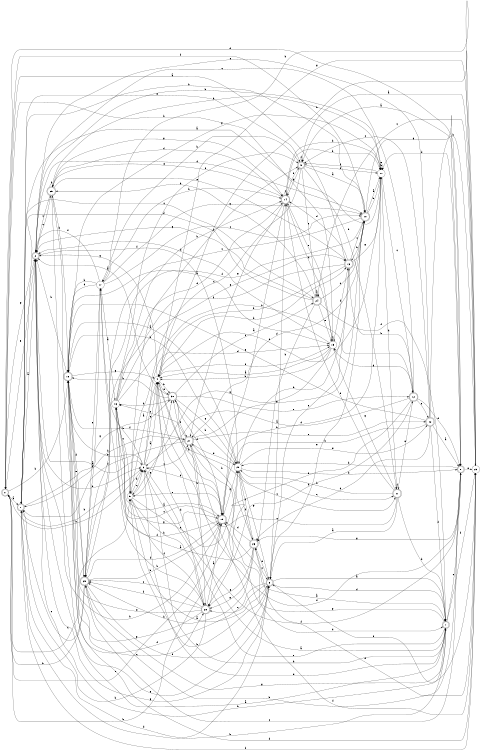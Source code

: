 digraph n25_8 {
__start0 [label="" shape="none"];

rankdir=LR;
size="8,5";

s0 [style="rounded,filled", color="black", fillcolor="white" shape="doublecircle", label="0"];
s1 [style="rounded,filled", color="black", fillcolor="white" shape="doublecircle", label="1"];
s2 [style="rounded,filled", color="black", fillcolor="white" shape="doublecircle", label="2"];
s3 [style="filled", color="black", fillcolor="white" shape="circle", label="3"];
s4 [style="filled", color="black", fillcolor="white" shape="circle", label="4"];
s5 [style="filled", color="black", fillcolor="white" shape="circle", label="5"];
s6 [style="rounded,filled", color="black", fillcolor="white" shape="doublecircle", label="6"];
s7 [style="rounded,filled", color="black", fillcolor="white" shape="doublecircle", label="7"];
s8 [style="rounded,filled", color="black", fillcolor="white" shape="doublecircle", label="8"];
s9 [style="rounded,filled", color="black", fillcolor="white" shape="doublecircle", label="9"];
s10 [style="rounded,filled", color="black", fillcolor="white" shape="doublecircle", label="10"];
s11 [style="filled", color="black", fillcolor="white" shape="circle", label="11"];
s12 [style="rounded,filled", color="black", fillcolor="white" shape="doublecircle", label="12"];
s13 [style="rounded,filled", color="black", fillcolor="white" shape="doublecircle", label="13"];
s14 [style="rounded,filled", color="black", fillcolor="white" shape="doublecircle", label="14"];
s15 [style="rounded,filled", color="black", fillcolor="white" shape="doublecircle", label="15"];
s16 [style="filled", color="black", fillcolor="white" shape="circle", label="16"];
s17 [style="filled", color="black", fillcolor="white" shape="circle", label="17"];
s18 [style="rounded,filled", color="black", fillcolor="white" shape="doublecircle", label="18"];
s19 [style="filled", color="black", fillcolor="white" shape="circle", label="19"];
s20 [style="filled", color="black", fillcolor="white" shape="circle", label="20"];
s21 [style="rounded,filled", color="black", fillcolor="white" shape="doublecircle", label="21"];
s22 [style="rounded,filled", color="black", fillcolor="white" shape="doublecircle", label="22"];
s23 [style="filled", color="black", fillcolor="white" shape="circle", label="23"];
s24 [style="rounded,filled", color="black", fillcolor="white" shape="doublecircle", label="24"];
s25 [style="rounded,filled", color="black", fillcolor="white" shape="doublecircle", label="25"];
s26 [style="rounded,filled", color="black", fillcolor="white" shape="doublecircle", label="26"];
s27 [style="rounded,filled", color="black", fillcolor="white" shape="doublecircle", label="27"];
s28 [style="rounded,filled", color="black", fillcolor="white" shape="doublecircle", label="28"];
s29 [style="rounded,filled", color="black", fillcolor="white" shape="doublecircle", label="29"];
s30 [style="rounded,filled", color="black", fillcolor="white" shape="doublecircle", label="30"];
s0 -> s1 [label="a"];
s0 -> s18 [label="b"];
s0 -> s5 [label="c"];
s0 -> s8 [label="d"];
s0 -> s15 [label="e"];
s0 -> s10 [label="f"];
s0 -> s2 [label="g"];
s0 -> s3 [label="h"];
s1 -> s2 [label="a"];
s1 -> s10 [label="b"];
s1 -> s24 [label="c"];
s1 -> s6 [label="d"];
s1 -> s9 [label="e"];
s1 -> s23 [label="f"];
s1 -> s30 [label="g"];
s1 -> s3 [label="h"];
s2 -> s3 [label="a"];
s2 -> s3 [label="b"];
s2 -> s25 [label="c"];
s2 -> s10 [label="d"];
s2 -> s0 [label="e"];
s2 -> s20 [label="f"];
s2 -> s6 [label="g"];
s2 -> s11 [label="h"];
s3 -> s4 [label="a"];
s3 -> s17 [label="b"];
s3 -> s27 [label="c"];
s3 -> s19 [label="d"];
s3 -> s4 [label="e"];
s3 -> s8 [label="f"];
s3 -> s18 [label="g"];
s3 -> s7 [label="h"];
s4 -> s5 [label="a"];
s4 -> s30 [label="b"];
s4 -> s21 [label="c"];
s4 -> s11 [label="d"];
s4 -> s30 [label="e"];
s4 -> s19 [label="f"];
s4 -> s2 [label="g"];
s4 -> s13 [label="h"];
s5 -> s6 [label="a"];
s5 -> s28 [label="b"];
s5 -> s3 [label="c"];
s5 -> s9 [label="d"];
s5 -> s20 [label="e"];
s5 -> s28 [label="f"];
s5 -> s30 [label="g"];
s5 -> s3 [label="h"];
s6 -> s7 [label="a"];
s6 -> s14 [label="b"];
s6 -> s28 [label="c"];
s6 -> s7 [label="d"];
s6 -> s26 [label="e"];
s6 -> s25 [label="f"];
s6 -> s2 [label="g"];
s6 -> s5 [label="h"];
s7 -> s4 [label="a"];
s7 -> s2 [label="b"];
s7 -> s8 [label="c"];
s7 -> s3 [label="d"];
s7 -> s3 [label="e"];
s7 -> s23 [label="f"];
s7 -> s15 [label="g"];
s7 -> s1 [label="h"];
s8 -> s9 [label="a"];
s8 -> s29 [label="b"];
s8 -> s29 [label="c"];
s8 -> s11 [label="d"];
s8 -> s23 [label="e"];
s8 -> s30 [label="f"];
s8 -> s26 [label="g"];
s8 -> s20 [label="h"];
s9 -> s10 [label="a"];
s9 -> s21 [label="b"];
s9 -> s5 [label="c"];
s9 -> s11 [label="d"];
s9 -> s24 [label="e"];
s9 -> s9 [label="f"];
s9 -> s14 [label="g"];
s9 -> s17 [label="h"];
s10 -> s11 [label="a"];
s10 -> s11 [label="b"];
s10 -> s29 [label="c"];
s10 -> s27 [label="d"];
s10 -> s6 [label="e"];
s10 -> s29 [label="f"];
s10 -> s8 [label="g"];
s10 -> s13 [label="h"];
s11 -> s1 [label="a"];
s11 -> s11 [label="b"];
s11 -> s12 [label="c"];
s11 -> s15 [label="d"];
s11 -> s11 [label="e"];
s11 -> s9 [label="f"];
s11 -> s18 [label="g"];
s11 -> s21 [label="h"];
s12 -> s3 [label="a"];
s12 -> s13 [label="b"];
s12 -> s2 [label="c"];
s12 -> s8 [label="d"];
s12 -> s22 [label="e"];
s12 -> s28 [label="f"];
s12 -> s19 [label="g"];
s12 -> s28 [label="h"];
s13 -> s0 [label="a"];
s13 -> s4 [label="b"];
s13 -> s10 [label="c"];
s13 -> s14 [label="d"];
s13 -> s6 [label="e"];
s13 -> s29 [label="f"];
s13 -> s11 [label="g"];
s13 -> s20 [label="h"];
s14 -> s15 [label="a"];
s14 -> s11 [label="b"];
s14 -> s14 [label="c"];
s14 -> s19 [label="d"];
s14 -> s25 [label="e"];
s14 -> s9 [label="f"];
s14 -> s27 [label="g"];
s14 -> s11 [label="h"];
s15 -> s4 [label="a"];
s15 -> s3 [label="b"];
s15 -> s16 [label="c"];
s15 -> s7 [label="d"];
s15 -> s5 [label="e"];
s15 -> s17 [label="f"];
s15 -> s20 [label="g"];
s15 -> s2 [label="h"];
s16 -> s15 [label="a"];
s16 -> s12 [label="b"];
s16 -> s5 [label="c"];
s16 -> s14 [label="d"];
s16 -> s13 [label="e"];
s16 -> s9 [label="f"];
s16 -> s15 [label="g"];
s16 -> s14 [label="h"];
s17 -> s16 [label="a"];
s17 -> s14 [label="b"];
s17 -> s10 [label="c"];
s17 -> s18 [label="d"];
s17 -> s29 [label="e"];
s17 -> s2 [label="f"];
s17 -> s10 [label="g"];
s17 -> s18 [label="h"];
s18 -> s19 [label="a"];
s18 -> s20 [label="b"];
s18 -> s28 [label="c"];
s18 -> s23 [label="d"];
s18 -> s29 [label="e"];
s18 -> s27 [label="f"];
s18 -> s4 [label="g"];
s18 -> s2 [label="h"];
s19 -> s4 [label="a"];
s19 -> s0 [label="b"];
s19 -> s19 [label="c"];
s19 -> s2 [label="d"];
s19 -> s14 [label="e"];
s19 -> s13 [label="f"];
s19 -> s5 [label="g"];
s19 -> s4 [label="h"];
s20 -> s18 [label="a"];
s20 -> s0 [label="b"];
s20 -> s21 [label="c"];
s20 -> s8 [label="d"];
s20 -> s22 [label="e"];
s20 -> s26 [label="f"];
s20 -> s6 [label="g"];
s20 -> s30 [label="h"];
s21 -> s6 [label="a"];
s21 -> s20 [label="b"];
s21 -> s4 [label="c"];
s21 -> s14 [label="d"];
s21 -> s12 [label="e"];
s21 -> s21 [label="f"];
s21 -> s19 [label="g"];
s21 -> s7 [label="h"];
s22 -> s8 [label="a"];
s22 -> s23 [label="b"];
s22 -> s9 [label="c"];
s22 -> s26 [label="d"];
s22 -> s2 [label="e"];
s22 -> s7 [label="f"];
s22 -> s18 [label="g"];
s22 -> s15 [label="h"];
s23 -> s9 [label="a"];
s23 -> s4 [label="b"];
s23 -> s24 [label="c"];
s23 -> s26 [label="d"];
s23 -> s6 [label="e"];
s23 -> s27 [label="f"];
s23 -> s4 [label="g"];
s23 -> s17 [label="h"];
s24 -> s24 [label="a"];
s24 -> s25 [label="b"];
s24 -> s10 [label="c"];
s24 -> s1 [label="d"];
s24 -> s19 [label="e"];
s24 -> s7 [label="f"];
s24 -> s2 [label="g"];
s24 -> s26 [label="h"];
s25 -> s7 [label="a"];
s25 -> s11 [label="b"];
s25 -> s2 [label="c"];
s25 -> s14 [label="d"];
s25 -> s13 [label="e"];
s25 -> s25 [label="f"];
s25 -> s14 [label="g"];
s25 -> s18 [label="h"];
s26 -> s16 [label="a"];
s26 -> s27 [label="b"];
s26 -> s6 [label="c"];
s26 -> s15 [label="d"];
s26 -> s28 [label="e"];
s26 -> s20 [label="f"];
s26 -> s28 [label="g"];
s26 -> s29 [label="h"];
s27 -> s7 [label="a"];
s27 -> s1 [label="b"];
s27 -> s16 [label="c"];
s27 -> s20 [label="d"];
s27 -> s22 [label="e"];
s27 -> s1 [label="f"];
s27 -> s10 [label="g"];
s27 -> s28 [label="h"];
s28 -> s15 [label="a"];
s28 -> s16 [label="b"];
s28 -> s29 [label="c"];
s28 -> s4 [label="d"];
s28 -> s18 [label="e"];
s28 -> s29 [label="f"];
s28 -> s18 [label="g"];
s28 -> s1 [label="h"];
s29 -> s17 [label="a"];
s29 -> s0 [label="b"];
s29 -> s1 [label="c"];
s29 -> s18 [label="d"];
s29 -> s6 [label="e"];
s29 -> s15 [label="f"];
s29 -> s7 [label="g"];
s29 -> s15 [label="h"];
s30 -> s2 [label="a"];
s30 -> s18 [label="b"];
s30 -> s24 [label="c"];
s30 -> s15 [label="d"];
s30 -> s12 [label="e"];
s30 -> s27 [label="f"];
s30 -> s20 [label="g"];
s30 -> s16 [label="h"];

}